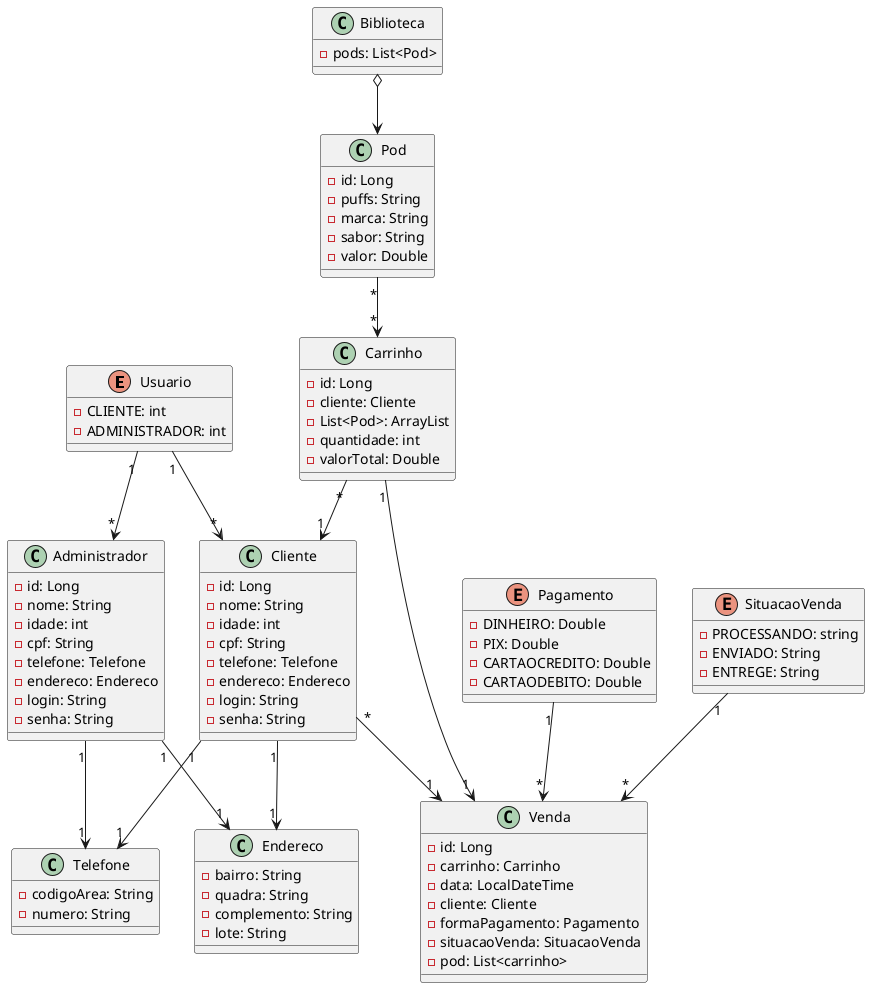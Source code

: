 @startuml Topicos1

    Enum Usuario 
    {
        - CLIENTE: int
        - ADMINISTRADOR: int
    }

    Class Cliente
    {
        - id: Long
        - nome: String 
        - idade: int
        - cpf: String
        - telefone: Telefone 
        - endereco: Endereco 
        - login: String
        - senha: String
    }

    class Administrador
    {
        - id: Long
        - nome: String 
        - idade: int
        - cpf: String
        - telefone: Telefone 
        - endereco: Endereco 
        - login: String
        - senha: String
    }

    class Endereco
    {
        - bairro: String
        - quadra: String
        - complemento: String
        - lote: String
    }

    class Telefone 
    {
        - codigoArea: String
        - numero: String
    }

    Class Pod
    {
        - id: Long
        - puffs: String 
        - marca: String
        - sabor: String
        - valor: Double
    }

    Class Biblioteca
    {
        - pods: List<Pod>
    }

    Class Carrinho
    {
        - id: Long
        - cliente: Cliente
        - List<Pod>: ArrayList
        - quantidade: int
        - valorTotal: Double
    }
    
    Class Venda
    {
        - id: Long
        - carrinho: Carrinho
        - data: LocalDateTime
        - cliente: Cliente
        - formaPagamento: Pagamento
        - situacaoVenda: SituacaoVenda
        - pod: List<carrinho>
    }

    enum Pagamento
    {
        - DINHEIRO: Double
        - PIX: Double
        - CARTAOCREDITO: Double
        - CARTAODEBITO: Double
    }

    Enum SituacaoVenda
    {
        - PROCESSANDO: string
        - ENVIADO: String
        - ENTREGE: String 
    }

    Usuario "1" --> "*" Cliente
    Usuario "1"--> "*" Administrador
    Cliente "1"--> "1" Telefone
    Cliente "1"--> "1" Endereco
    Administrador "1"--> "1" Telefone
    Administrador "1"--> "1" Endereco

    Biblioteca o-->Pod

    Carrinho "*"--> "1" Cliente
    Pod "*"--> "*"Carrinho

    Cliente "*"--> "1"Venda
    Carrinho "1"--> "1"Venda
    SituacaoVenda "1" --> "*"Venda
    Pagamento "1"--> "*"Venda

@enduml
